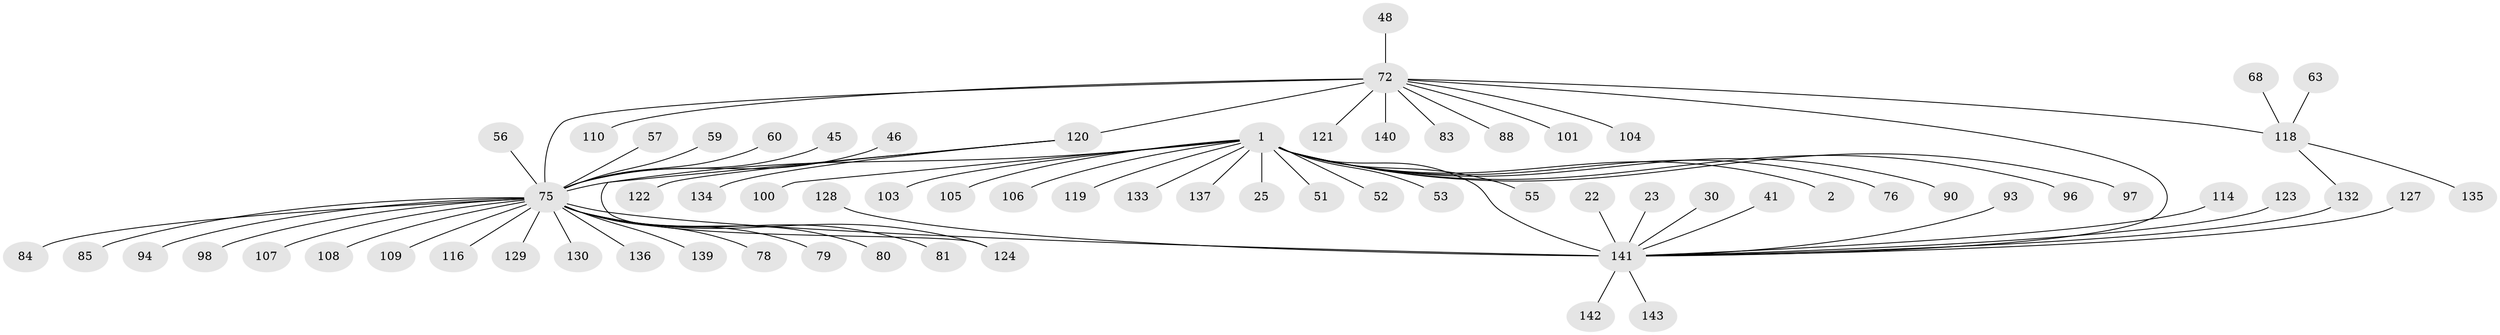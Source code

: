 // original degree distribution, {38: 0.006993006993006993, 1: 0.5594405594405595, 14: 0.006993006993006993, 7: 0.006993006993006993, 3: 0.0979020979020979, 4: 0.06293706293706294, 13: 0.006993006993006993, 8: 0.02097902097902098, 5: 0.027972027972027972, 6: 0.006993006993006993, 9: 0.006993006993006993, 2: 0.18181818181818182, 11: 0.006993006993006993}
// Generated by graph-tools (version 1.1) at 2025/47/03/09/25 04:47:39]
// undirected, 71 vertices, 74 edges
graph export_dot {
graph [start="1"]
  node [color=gray90,style=filled];
  1;
  2;
  22;
  23;
  25;
  30;
  41;
  45;
  46;
  48;
  51;
  52;
  53;
  55 [super="+32"];
  56;
  57;
  59;
  60;
  63;
  68;
  72 [super="+17+28+54+36+39"];
  75 [super="+37+29+58+40+70+18+73"];
  76 [super="+26"];
  78;
  79;
  80;
  81;
  83;
  84;
  85 [super="+31"];
  88;
  90 [super="+5+67"];
  93;
  94 [super="+89"];
  96 [super="+74"];
  97;
  98;
  100;
  101;
  103;
  104;
  105 [super="+38"];
  106 [super="+44"];
  107;
  108;
  109;
  110;
  114;
  116;
  118 [super="+102+95"];
  119;
  120 [super="+66+71+50+91+92"];
  121;
  122;
  123 [super="+82+86"];
  124;
  127;
  128;
  129;
  130;
  132 [super="+125+61+117"];
  133;
  134 [super="+113"];
  135;
  136 [super="+112"];
  137 [super="+69+126"];
  139;
  140;
  141 [super="+111+115+64+138"];
  142;
  143;
  1 -- 2;
  1 -- 25;
  1 -- 51;
  1 -- 52;
  1 -- 53;
  1 -- 76 [weight=2];
  1 -- 97;
  1 -- 100;
  1 -- 103;
  1 -- 119;
  1 -- 133;
  1 -- 141 [weight=8];
  1 -- 90;
  1 -- 137;
  1 -- 75 [weight=8];
  1 -- 55;
  1 -- 105;
  1 -- 106;
  1 -- 96;
  22 -- 141;
  23 -- 141;
  30 -- 141;
  41 -- 141;
  45 -- 75;
  46 -- 75;
  48 -- 72;
  56 -- 75;
  57 -- 75;
  59 -- 75;
  60 -- 75;
  63 -- 118;
  68 -- 118;
  72 -- 101;
  72 -- 88;
  72 -- 121;
  72 -- 75 [weight=5];
  72 -- 140;
  72 -- 120 [weight=3];
  72 -- 83;
  72 -- 104;
  72 -- 141 [weight=3];
  72 -- 118 [weight=3];
  72 -- 110;
  75 -- 107;
  75 -- 109;
  75 -- 139;
  75 -- 116;
  75 -- 84;
  75 -- 78;
  75 -- 80;
  75 -- 124;
  75 -- 129;
  75 -- 130;
  75 -- 98;
  75 -- 136;
  75 -- 108;
  75 -- 79;
  75 -- 81;
  75 -- 85;
  75 -- 94;
  75 -- 141;
  93 -- 141;
  114 -- 141;
  118 -- 135;
  118 -- 132 [weight=2];
  120 -- 122;
  120 -- 124;
  120 -- 134;
  123 -- 141;
  127 -- 141;
  128 -- 141;
  132 -- 141;
  141 -- 142;
  141 -- 143;
}
